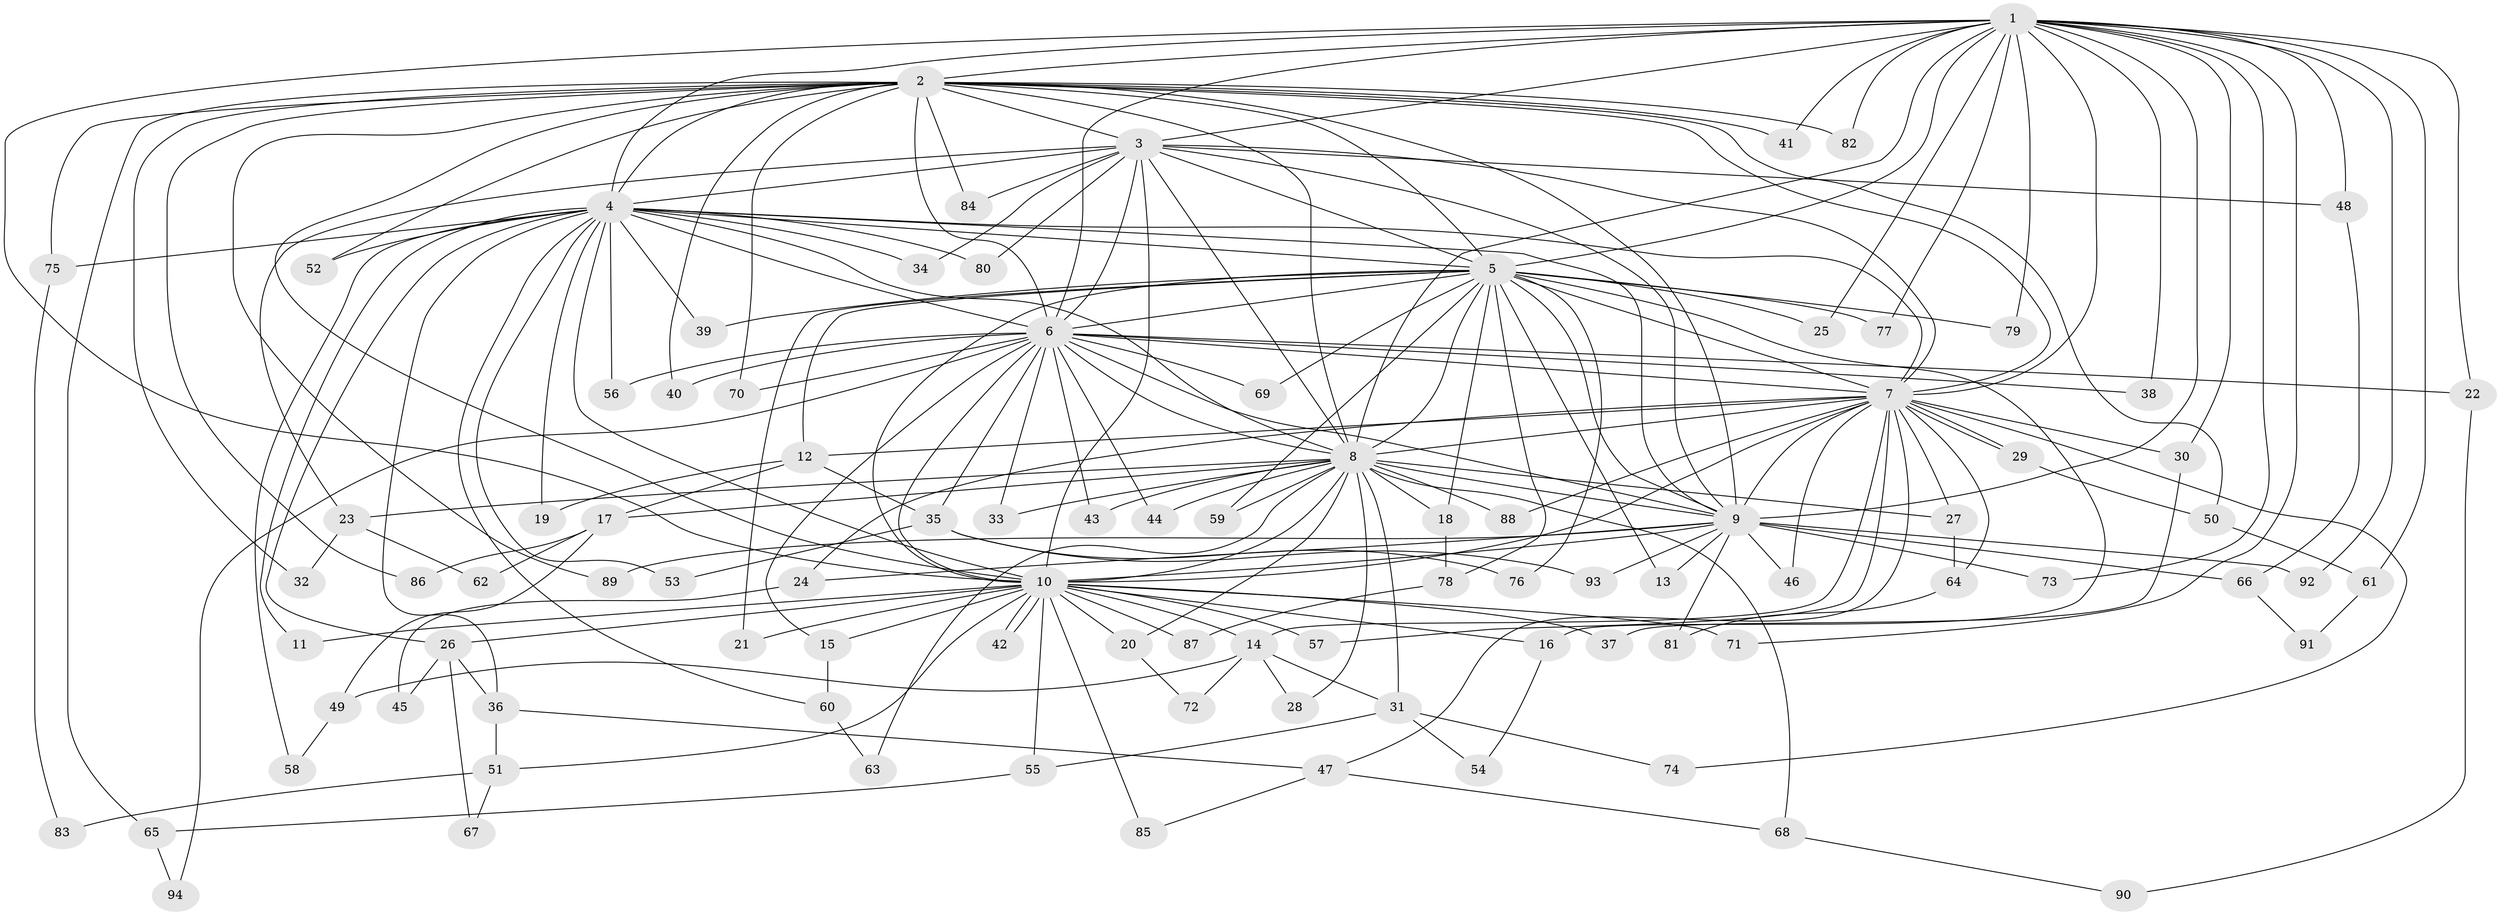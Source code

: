 // coarse degree distribution, {31: 0.013888888888888888, 17: 0.013888888888888888, 24: 0.013888888888888888, 20: 0.013888888888888888, 19: 0.027777777777777776, 15: 0.013888888888888888, 23: 0.013888888888888888, 2: 0.5555555555555556, 5: 0.05555555555555555, 6: 0.041666666666666664, 4: 0.041666666666666664, 3: 0.19444444444444445}
// Generated by graph-tools (version 1.1) at 2025/51/02/27/25 19:51:42]
// undirected, 94 vertices, 213 edges
graph export_dot {
graph [start="1"]
  node [color=gray90,style=filled];
  1;
  2;
  3;
  4;
  5;
  6;
  7;
  8;
  9;
  10;
  11;
  12;
  13;
  14;
  15;
  16;
  17;
  18;
  19;
  20;
  21;
  22;
  23;
  24;
  25;
  26;
  27;
  28;
  29;
  30;
  31;
  32;
  33;
  34;
  35;
  36;
  37;
  38;
  39;
  40;
  41;
  42;
  43;
  44;
  45;
  46;
  47;
  48;
  49;
  50;
  51;
  52;
  53;
  54;
  55;
  56;
  57;
  58;
  59;
  60;
  61;
  62;
  63;
  64;
  65;
  66;
  67;
  68;
  69;
  70;
  71;
  72;
  73;
  74;
  75;
  76;
  77;
  78;
  79;
  80;
  81;
  82;
  83;
  84;
  85;
  86;
  87;
  88;
  89;
  90;
  91;
  92;
  93;
  94;
  1 -- 2;
  1 -- 3;
  1 -- 4;
  1 -- 5;
  1 -- 6;
  1 -- 7;
  1 -- 8;
  1 -- 9;
  1 -- 10;
  1 -- 22;
  1 -- 25;
  1 -- 30;
  1 -- 38;
  1 -- 41;
  1 -- 48;
  1 -- 61;
  1 -- 71;
  1 -- 73;
  1 -- 77;
  1 -- 79;
  1 -- 82;
  1 -- 92;
  2 -- 3;
  2 -- 4;
  2 -- 5;
  2 -- 6;
  2 -- 7;
  2 -- 8;
  2 -- 9;
  2 -- 10;
  2 -- 32;
  2 -- 40;
  2 -- 41;
  2 -- 50;
  2 -- 52;
  2 -- 65;
  2 -- 70;
  2 -- 75;
  2 -- 82;
  2 -- 84;
  2 -- 86;
  2 -- 89;
  3 -- 4;
  3 -- 5;
  3 -- 6;
  3 -- 7;
  3 -- 8;
  3 -- 9;
  3 -- 10;
  3 -- 23;
  3 -- 34;
  3 -- 48;
  3 -- 80;
  3 -- 84;
  4 -- 5;
  4 -- 6;
  4 -- 7;
  4 -- 8;
  4 -- 9;
  4 -- 10;
  4 -- 11;
  4 -- 19;
  4 -- 26;
  4 -- 34;
  4 -- 36;
  4 -- 39;
  4 -- 52;
  4 -- 53;
  4 -- 56;
  4 -- 58;
  4 -- 60;
  4 -- 75;
  4 -- 80;
  5 -- 6;
  5 -- 7;
  5 -- 8;
  5 -- 9;
  5 -- 10;
  5 -- 12;
  5 -- 13;
  5 -- 16;
  5 -- 18;
  5 -- 21;
  5 -- 25;
  5 -- 39;
  5 -- 59;
  5 -- 69;
  5 -- 76;
  5 -- 77;
  5 -- 78;
  5 -- 79;
  6 -- 7;
  6 -- 8;
  6 -- 9;
  6 -- 10;
  6 -- 15;
  6 -- 22;
  6 -- 33;
  6 -- 35;
  6 -- 38;
  6 -- 40;
  6 -- 43;
  6 -- 44;
  6 -- 56;
  6 -- 69;
  6 -- 70;
  6 -- 94;
  7 -- 8;
  7 -- 9;
  7 -- 10;
  7 -- 12;
  7 -- 14;
  7 -- 24;
  7 -- 27;
  7 -- 29;
  7 -- 29;
  7 -- 30;
  7 -- 46;
  7 -- 47;
  7 -- 57;
  7 -- 64;
  7 -- 74;
  7 -- 88;
  8 -- 9;
  8 -- 10;
  8 -- 17;
  8 -- 18;
  8 -- 20;
  8 -- 23;
  8 -- 27;
  8 -- 28;
  8 -- 31;
  8 -- 33;
  8 -- 43;
  8 -- 44;
  8 -- 59;
  8 -- 63;
  8 -- 68;
  8 -- 88;
  9 -- 10;
  9 -- 13;
  9 -- 24;
  9 -- 46;
  9 -- 66;
  9 -- 73;
  9 -- 81;
  9 -- 89;
  9 -- 92;
  9 -- 93;
  10 -- 11;
  10 -- 14;
  10 -- 15;
  10 -- 16;
  10 -- 20;
  10 -- 21;
  10 -- 26;
  10 -- 37;
  10 -- 42;
  10 -- 42;
  10 -- 51;
  10 -- 55;
  10 -- 57;
  10 -- 71;
  10 -- 85;
  10 -- 87;
  12 -- 17;
  12 -- 19;
  12 -- 35;
  14 -- 28;
  14 -- 31;
  14 -- 49;
  14 -- 72;
  15 -- 60;
  16 -- 54;
  17 -- 49;
  17 -- 62;
  17 -- 86;
  18 -- 78;
  20 -- 72;
  22 -- 90;
  23 -- 32;
  23 -- 62;
  24 -- 45;
  26 -- 36;
  26 -- 45;
  26 -- 67;
  27 -- 64;
  29 -- 50;
  30 -- 37;
  31 -- 54;
  31 -- 55;
  31 -- 74;
  35 -- 53;
  35 -- 76;
  35 -- 93;
  36 -- 47;
  36 -- 51;
  47 -- 68;
  47 -- 85;
  48 -- 66;
  49 -- 58;
  50 -- 61;
  51 -- 67;
  51 -- 83;
  55 -- 65;
  60 -- 63;
  61 -- 91;
  64 -- 81;
  65 -- 94;
  66 -- 91;
  68 -- 90;
  75 -- 83;
  78 -- 87;
}
